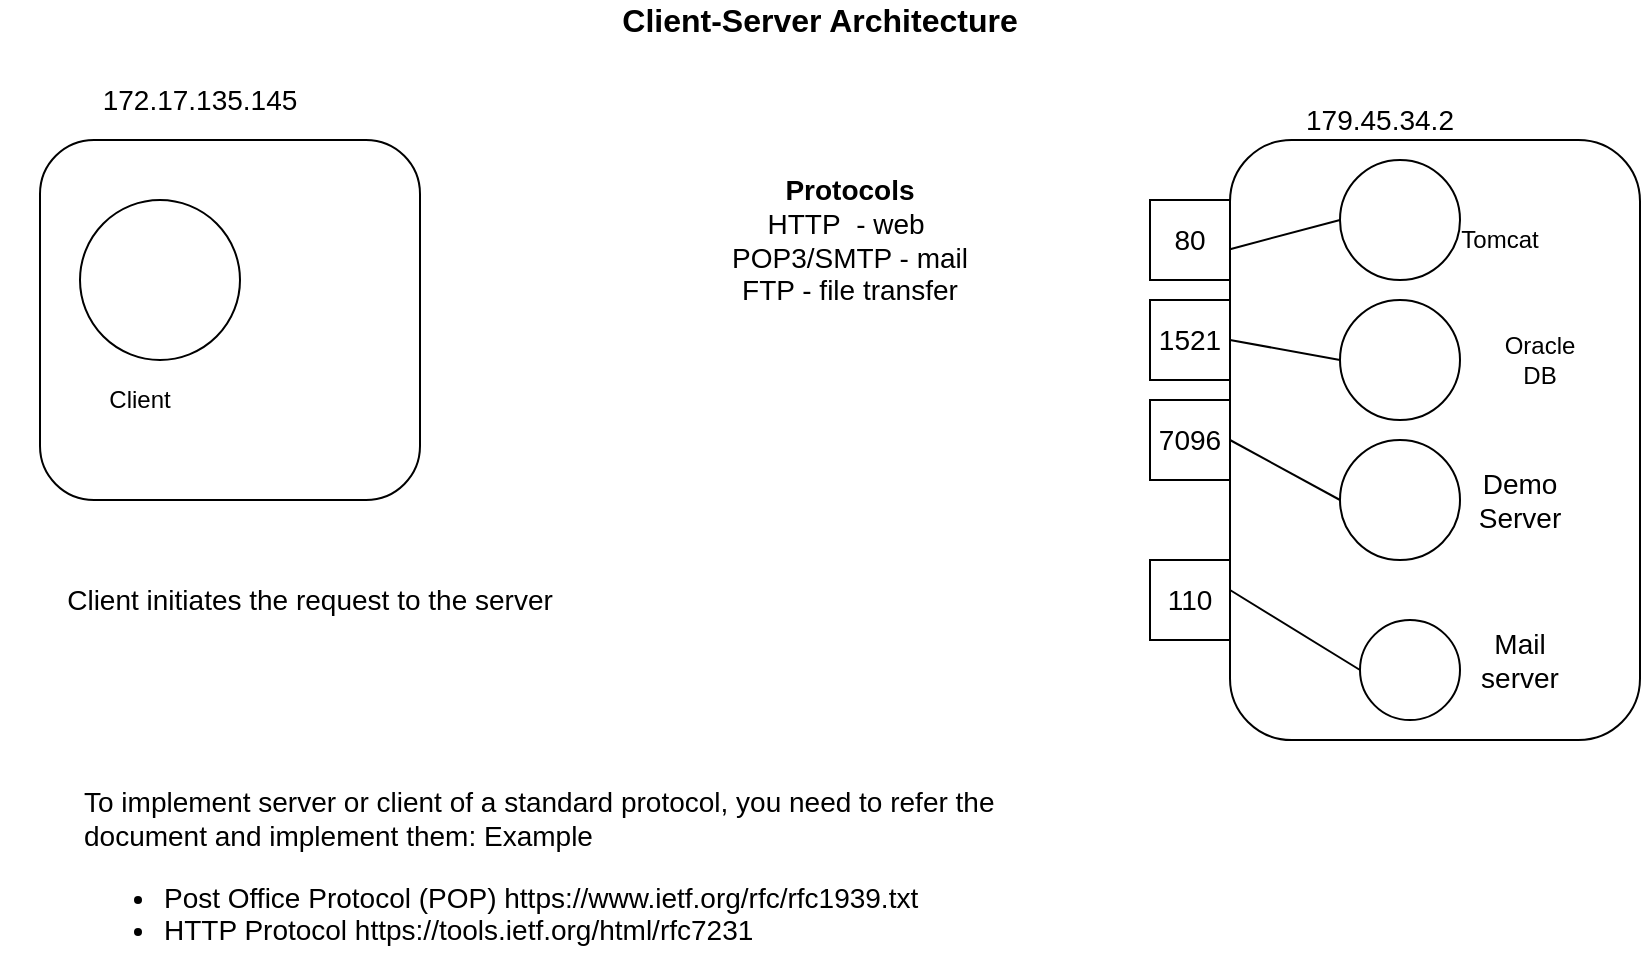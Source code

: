 <mxfile version="14.6.1" type="device"><diagram id="YhrhCjcBNoDOctQBhtcn" name="Page-1"><mxGraphModel dx="1712" dy="393" grid="1" gridSize="10" guides="1" tooltips="1" connect="1" arrows="1" fold="1" page="1" pageScale="1" pageWidth="850" pageHeight="1100" math="0" shadow="0"><root><mxCell id="0"/><mxCell id="1" parent="0"/><mxCell id="Zn_zJHhu2FN9X7zNBoXU-23" value="" style="rounded=1;whiteSpace=wrap;html=1;fontSize=14;" vertex="1" parent="1"><mxGeometry x="595" y="80" width="205" height="300" as="geometry"/></mxCell><mxCell id="Zn_zJHhu2FN9X7zNBoXU-22" value="" style="rounded=1;whiteSpace=wrap;html=1;fontSize=14;" vertex="1" parent="1"><mxGeometry y="80" width="190" height="180" as="geometry"/></mxCell><mxCell id="Zn_zJHhu2FN9X7zNBoXU-1" value="" style="ellipse;whiteSpace=wrap;html=1;aspect=fixed;" vertex="1" parent="1"><mxGeometry x="650" y="90" width="60" height="60" as="geometry"/></mxCell><mxCell id="Zn_zJHhu2FN9X7zNBoXU-2" value="" style="ellipse;whiteSpace=wrap;html=1;aspect=fixed;" vertex="1" parent="1"><mxGeometry x="20" y="110" width="80" height="80" as="geometry"/></mxCell><mxCell id="Zn_zJHhu2FN9X7zNBoXU-3" value="Client" style="text;html=1;strokeColor=none;fillColor=none;align=center;verticalAlign=middle;whiteSpace=wrap;rounded=0;" vertex="1" parent="1"><mxGeometry x="30" y="200" width="40" height="20" as="geometry"/></mxCell><mxCell id="Zn_zJHhu2FN9X7zNBoXU-4" value="Tomcat" style="text;html=1;strokeColor=none;fillColor=none;align=center;verticalAlign=middle;whiteSpace=wrap;rounded=0;" vertex="1" parent="1"><mxGeometry x="710" y="120" width="40" height="20" as="geometry"/></mxCell><mxCell id="Zn_zJHhu2FN9X7zNBoXU-7" value="Client-Server Architecture" style="text;html=1;strokeColor=none;fillColor=none;align=center;verticalAlign=middle;whiteSpace=wrap;rounded=0;fontSize=16;fontStyle=1" vertex="1" parent="1"><mxGeometry x="270" y="10" width="240" height="20" as="geometry"/></mxCell><mxCell id="Zn_zJHhu2FN9X7zNBoXU-8" value="Client initiates the request to the server" style="text;html=1;strokeColor=none;fillColor=none;align=center;verticalAlign=middle;whiteSpace=wrap;rounded=0;fontSize=14;" vertex="1" parent="1"><mxGeometry x="-20" y="300" width="310" height="20" as="geometry"/></mxCell><mxCell id="Zn_zJHhu2FN9X7zNBoXU-27" value="80" style="rounded=0;whiteSpace=wrap;html=1;fontSize=14;" vertex="1" parent="1"><mxGeometry x="555" y="110" width="40" height="40" as="geometry"/></mxCell><mxCell id="Zn_zJHhu2FN9X7zNBoXU-28" value="1521" style="rounded=0;whiteSpace=wrap;html=1;fontSize=14;" vertex="1" parent="1"><mxGeometry x="555" y="160" width="40" height="40" as="geometry"/></mxCell><mxCell id="Zn_zJHhu2FN9X7zNBoXU-29" value="7096" style="rounded=0;whiteSpace=wrap;html=1;fontSize=14;" vertex="1" parent="1"><mxGeometry x="555" y="210" width="40" height="40" as="geometry"/></mxCell><mxCell id="Zn_zJHhu2FN9X7zNBoXU-30" value="" style="endArrow=none;html=1;fontSize=14;entryX=0;entryY=0.5;entryDx=0;entryDy=0;exitX=0;exitY=0.182;exitDx=0;exitDy=0;exitPerimeter=0;" edge="1" parent="1" source="Zn_zJHhu2FN9X7zNBoXU-23" target="Zn_zJHhu2FN9X7zNBoXU-1"><mxGeometry width="50" height="50" relative="1" as="geometry"><mxPoint x="390" y="320" as="sourcePoint"/><mxPoint x="440" y="270" as="targetPoint"/></mxGeometry></mxCell><mxCell id="Zn_zJHhu2FN9X7zNBoXU-31" value="" style="ellipse;whiteSpace=wrap;html=1;aspect=fixed;" vertex="1" parent="1"><mxGeometry x="650" y="160" width="60" height="60" as="geometry"/></mxCell><mxCell id="Zn_zJHhu2FN9X7zNBoXU-32" value="" style="endArrow=none;html=1;fontSize=14;exitX=1;exitY=0.5;exitDx=0;exitDy=0;entryX=0;entryY=0.5;entryDx=0;entryDy=0;" edge="1" parent="1" source="Zn_zJHhu2FN9X7zNBoXU-28" target="Zn_zJHhu2FN9X7zNBoXU-31"><mxGeometry width="50" height="50" relative="1" as="geometry"><mxPoint x="590" y="230" as="sourcePoint"/><mxPoint x="640" y="180" as="targetPoint"/></mxGeometry></mxCell><mxCell id="Zn_zJHhu2FN9X7zNBoXU-33" value="Oracle DB" style="text;html=1;strokeColor=none;fillColor=none;align=center;verticalAlign=middle;whiteSpace=wrap;rounded=0;" vertex="1" parent="1"><mxGeometry x="730" y="180" width="40" height="20" as="geometry"/></mxCell><mxCell id="Zn_zJHhu2FN9X7zNBoXU-34" value="" style="ellipse;whiteSpace=wrap;html=1;aspect=fixed;" vertex="1" parent="1"><mxGeometry x="650" y="230" width="60" height="60" as="geometry"/></mxCell><mxCell id="Zn_zJHhu2FN9X7zNBoXU-35" value="Demo Server" style="text;html=1;strokeColor=none;fillColor=none;align=center;verticalAlign=middle;whiteSpace=wrap;rounded=0;fontSize=14;" vertex="1" parent="1"><mxGeometry x="720" y="250" width="40" height="20" as="geometry"/></mxCell><mxCell id="Zn_zJHhu2FN9X7zNBoXU-36" value="" style="endArrow=none;html=1;fontSize=14;entryX=0;entryY=0.5;entryDx=0;entryDy=0;exitX=1;exitY=0.5;exitDx=0;exitDy=0;" edge="1" parent="1" source="Zn_zJHhu2FN9X7zNBoXU-29" target="Zn_zJHhu2FN9X7zNBoXU-34"><mxGeometry width="50" height="50" relative="1" as="geometry"><mxPoint x="390" y="310" as="sourcePoint"/><mxPoint x="440" y="260" as="targetPoint"/></mxGeometry></mxCell><mxCell id="Zn_zJHhu2FN9X7zNBoXU-37" value="179.45.34.2" style="text;html=1;strokeColor=none;fillColor=none;align=center;verticalAlign=middle;whiteSpace=wrap;rounded=0;fontSize=14;" vertex="1" parent="1"><mxGeometry x="650" y="60" width="40" height="20" as="geometry"/></mxCell><mxCell id="Zn_zJHhu2FN9X7zNBoXU-38" value="172.17.135.145" style="text;html=1;strokeColor=none;fillColor=none;align=center;verticalAlign=middle;whiteSpace=wrap;rounded=0;fontSize=14;" vertex="1" parent="1"><mxGeometry x="60" y="50" width="40" height="20" as="geometry"/></mxCell><mxCell id="Zn_zJHhu2FN9X7zNBoXU-44" value="" style="ellipse;whiteSpace=wrap;html=1;aspect=fixed;fontSize=14;" vertex="1" parent="1"><mxGeometry x="660" y="320" width="50" height="50" as="geometry"/></mxCell><mxCell id="Zn_zJHhu2FN9X7zNBoXU-45" value="" style="endArrow=none;html=1;fontSize=14;entryX=0;entryY=0.5;entryDx=0;entryDy=0;exitX=0;exitY=0.75;exitDx=0;exitDy=0;" edge="1" parent="1" source="Zn_zJHhu2FN9X7zNBoXU-23" target="Zn_zJHhu2FN9X7zNBoXU-44"><mxGeometry width="50" height="50" relative="1" as="geometry"><mxPoint x="390" y="260" as="sourcePoint"/><mxPoint x="440" y="210" as="targetPoint"/></mxGeometry></mxCell><mxCell id="Zn_zJHhu2FN9X7zNBoXU-46" value="110" style="rounded=0;whiteSpace=wrap;html=1;fontSize=14;" vertex="1" parent="1"><mxGeometry x="555" y="290" width="40" height="40" as="geometry"/></mxCell><mxCell id="Zn_zJHhu2FN9X7zNBoXU-47" value="Mail server" style="text;html=1;strokeColor=none;fillColor=none;align=center;verticalAlign=middle;whiteSpace=wrap;rounded=0;fontSize=14;" vertex="1" parent="1"><mxGeometry x="720" y="330" width="40" height="20" as="geometry"/></mxCell><mxCell id="Zn_zJHhu2FN9X7zNBoXU-48" value="&lt;b&gt;Protocols&lt;/b&gt;&lt;br&gt;HTTP&amp;nbsp; - web&amp;nbsp;&lt;br&gt;POP3/SMTP - mail&lt;br&gt;FTP - file transfer" style="text;html=1;strokeColor=none;fillColor=none;align=center;verticalAlign=middle;whiteSpace=wrap;rounded=0;fontSize=14;" vertex="1" parent="1"><mxGeometry x="310" y="120" width="190" height="20" as="geometry"/></mxCell><mxCell id="Zn_zJHhu2FN9X7zNBoXU-50" value="To implement server or client of a standard protocol, you need to refer the document and implement them: Example&lt;br&gt;&lt;ul&gt;&lt;li&gt;Post Office Protocol (POP) https://www.ietf.org/rfc/rfc1939.txt&lt;/li&gt;&lt;li&gt;HTTP Protocol https://tools.ietf.org/html/rfc7231&lt;/li&gt;&lt;/ul&gt;" style="text;html=1;strokeColor=none;fillColor=none;align=left;verticalAlign=middle;whiteSpace=wrap;rounded=0;fontSize=14;" vertex="1" parent="1"><mxGeometry x="20" y="440" width="460" height="20" as="geometry"/></mxCell></root></mxGraphModel></diagram></mxfile>